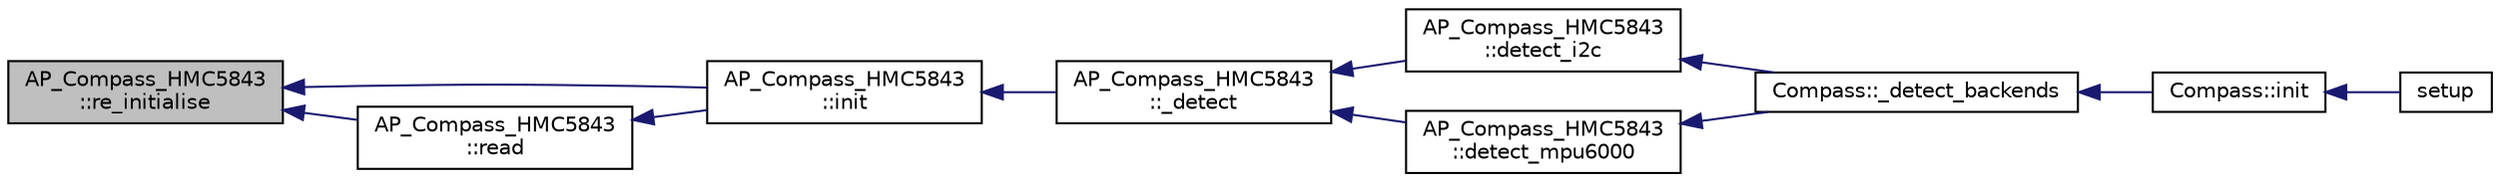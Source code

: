 digraph "AP_Compass_HMC5843::re_initialise"
{
 // INTERACTIVE_SVG=YES
  edge [fontname="Helvetica",fontsize="10",labelfontname="Helvetica",labelfontsize="10"];
  node [fontname="Helvetica",fontsize="10",shape=record];
  rankdir="LR";
  Node1 [label="AP_Compass_HMC5843\l::re_initialise",height=0.2,width=0.4,color="black", fillcolor="grey75", style="filled", fontcolor="black"];
  Node1 -> Node2 [dir="back",color="midnightblue",fontsize="10",style="solid",fontname="Helvetica"];
  Node2 [label="AP_Compass_HMC5843\l::init",height=0.2,width=0.4,color="black", fillcolor="white", style="filled",URL="$classAP__Compass__HMC5843.html#ae8fe5f87eb75452d7cfd4293a9bbfc7e"];
  Node2 -> Node3 [dir="back",color="midnightblue",fontsize="10",style="solid",fontname="Helvetica"];
  Node3 [label="AP_Compass_HMC5843\l::_detect",height=0.2,width=0.4,color="black", fillcolor="white", style="filled",URL="$classAP__Compass__HMC5843.html#a6cde73dacd04d683c7d322092bc8e0d2"];
  Node3 -> Node4 [dir="back",color="midnightblue",fontsize="10",style="solid",fontname="Helvetica"];
  Node4 [label="AP_Compass_HMC5843\l::detect_i2c",height=0.2,width=0.4,color="black", fillcolor="white", style="filled",URL="$classAP__Compass__HMC5843.html#af8b259ced00dad7c679fc23c4df82e55"];
  Node4 -> Node5 [dir="back",color="midnightblue",fontsize="10",style="solid",fontname="Helvetica"];
  Node5 [label="Compass::_detect_backends",height=0.2,width=0.4,color="black", fillcolor="white", style="filled",URL="$classCompass.html#a1c48170d8c8966b22fb150b1634443ec"];
  Node5 -> Node6 [dir="back",color="midnightblue",fontsize="10",style="solid",fontname="Helvetica"];
  Node6 [label="Compass::init",height=0.2,width=0.4,color="black", fillcolor="white", style="filled",URL="$classCompass.html#a190aefc281aba88c7b16e4fc58035c5e"];
  Node6 -> Node7 [dir="back",color="midnightblue",fontsize="10",style="solid",fontname="Helvetica"];
  Node7 [label="setup",height=0.2,width=0.4,color="black", fillcolor="white", style="filled",URL="$AHRS__Test_8cpp.html#a7dfd9b79bc5a37d7df40207afbc5431f"];
  Node3 -> Node8 [dir="back",color="midnightblue",fontsize="10",style="solid",fontname="Helvetica"];
  Node8 [label="AP_Compass_HMC5843\l::detect_mpu6000",height=0.2,width=0.4,color="black", fillcolor="white", style="filled",URL="$classAP__Compass__HMC5843.html#a2d2ef5ae1ad3257d2e44ffb6eeb1b866"];
  Node8 -> Node5 [dir="back",color="midnightblue",fontsize="10",style="solid",fontname="Helvetica"];
  Node1 -> Node9 [dir="back",color="midnightblue",fontsize="10",style="solid",fontname="Helvetica"];
  Node9 [label="AP_Compass_HMC5843\l::read",height=0.2,width=0.4,color="black", fillcolor="white", style="filled",URL="$classAP__Compass__HMC5843.html#afbf15e406f6274c4ed9aab8212411a54"];
  Node9 -> Node2 [dir="back",color="midnightblue",fontsize="10",style="solid",fontname="Helvetica"];
}
